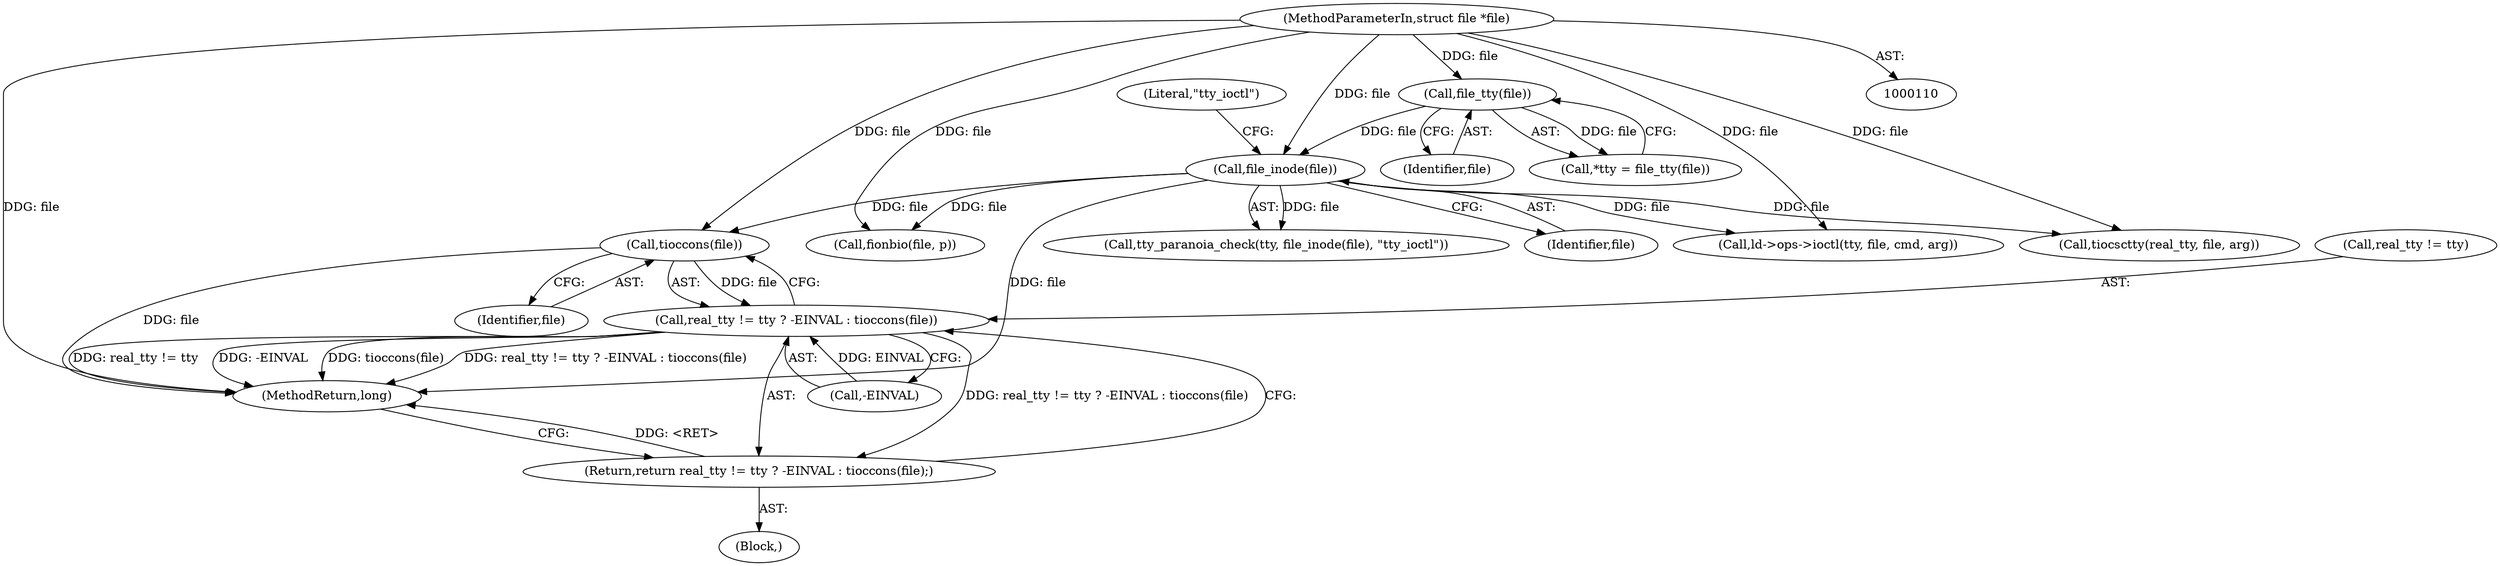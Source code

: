 digraph "0_linux_5c17c861a357e9458001f021a7afa7aab9937439@pointer" {
"1000199" [label="(Call,tioccons(file))"];
"1000132" [label="(Call,file_inode(file))"];
"1000118" [label="(Call,file_tty(file))"];
"1000111" [label="(MethodParameterIn,struct file *file)"];
"1000193" [label="(Call,real_tty != tty ? -EINVAL : tioccons(file))"];
"1000192" [label="(Return,return real_tty != tty ? -EINVAL : tioccons(file);)"];
"1000118" [label="(Call,file_tty(file))"];
"1000199" [label="(Call,tioccons(file))"];
"1000450" [label="(Call,ld->ops->ioctl(tty, file, cmd, arg))"];
"1000193" [label="(Call,real_tty != tty ? -EINVAL : tioccons(file))"];
"1000203" [label="(Call,fionbio(file, p))"];
"1000200" [label="(Identifier,file)"];
"1000111" [label="(MethodParameterIn,struct file *file)"];
"1000132" [label="(Call,file_inode(file))"];
"1000194" [label="(Call,real_tty != tty)"];
"1000130" [label="(Call,tty_paranoia_check(tty, file_inode(file), \"tty_ioctl\"))"];
"1000133" [label="(Identifier,file)"];
"1000175" [label="(Block,)"];
"1000197" [label="(Call,-EINVAL)"];
"1000192" [label="(Return,return real_tty != tty ? -EINVAL : tioccons(file);)"];
"1000119" [label="(Identifier,file)"];
"1000116" [label="(Call,*tty = file_tty(file))"];
"1000468" [label="(MethodReturn,long)"];
"1000258" [label="(Call,tiocsctty(real_tty, file, arg))"];
"1000134" [label="(Literal,\"tty_ioctl\")"];
"1000199" -> "1000193"  [label="AST: "];
"1000199" -> "1000200"  [label="CFG: "];
"1000200" -> "1000199"  [label="AST: "];
"1000193" -> "1000199"  [label="CFG: "];
"1000199" -> "1000468"  [label="DDG: file"];
"1000199" -> "1000193"  [label="DDG: file"];
"1000132" -> "1000199"  [label="DDG: file"];
"1000111" -> "1000199"  [label="DDG: file"];
"1000132" -> "1000130"  [label="AST: "];
"1000132" -> "1000133"  [label="CFG: "];
"1000133" -> "1000132"  [label="AST: "];
"1000134" -> "1000132"  [label="CFG: "];
"1000132" -> "1000468"  [label="DDG: file"];
"1000132" -> "1000130"  [label="DDG: file"];
"1000118" -> "1000132"  [label="DDG: file"];
"1000111" -> "1000132"  [label="DDG: file"];
"1000132" -> "1000203"  [label="DDG: file"];
"1000132" -> "1000258"  [label="DDG: file"];
"1000132" -> "1000450"  [label="DDG: file"];
"1000118" -> "1000116"  [label="AST: "];
"1000118" -> "1000119"  [label="CFG: "];
"1000119" -> "1000118"  [label="AST: "];
"1000116" -> "1000118"  [label="CFG: "];
"1000118" -> "1000116"  [label="DDG: file"];
"1000111" -> "1000118"  [label="DDG: file"];
"1000111" -> "1000110"  [label="AST: "];
"1000111" -> "1000468"  [label="DDG: file"];
"1000111" -> "1000203"  [label="DDG: file"];
"1000111" -> "1000258"  [label="DDG: file"];
"1000111" -> "1000450"  [label="DDG: file"];
"1000193" -> "1000192"  [label="AST: "];
"1000193" -> "1000197"  [label="CFG: "];
"1000194" -> "1000193"  [label="AST: "];
"1000197" -> "1000193"  [label="AST: "];
"1000192" -> "1000193"  [label="CFG: "];
"1000193" -> "1000468"  [label="DDG: real_tty != tty"];
"1000193" -> "1000468"  [label="DDG: -EINVAL"];
"1000193" -> "1000468"  [label="DDG: tioccons(file)"];
"1000193" -> "1000468"  [label="DDG: real_tty != tty ? -EINVAL : tioccons(file)"];
"1000193" -> "1000192"  [label="DDG: real_tty != tty ? -EINVAL : tioccons(file)"];
"1000197" -> "1000193"  [label="DDG: EINVAL"];
"1000192" -> "1000175"  [label="AST: "];
"1000468" -> "1000192"  [label="CFG: "];
"1000192" -> "1000468"  [label="DDG: <RET>"];
}
